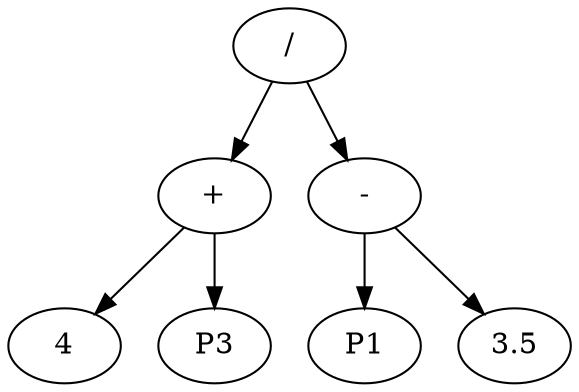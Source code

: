 digraph GPTreeChild1
{
  O11 [label="/"]
	O21 [label="+"]
	O22 [label="-"]
	V31 [label="4"]
	V32 [label="P3"]
	V33 [label="P1"]
	V34 [label="3.5"]

  O11 -> O21
	O11 -> O22
	O21 -> V31
	O21 -> V32
	O22 -> V33
	O22 -> V34
}
